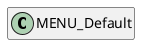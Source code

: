 @startuml
set namespaceSeparator \\
hide members
hide << alias >> circle

class MENU_Default
@enduml
